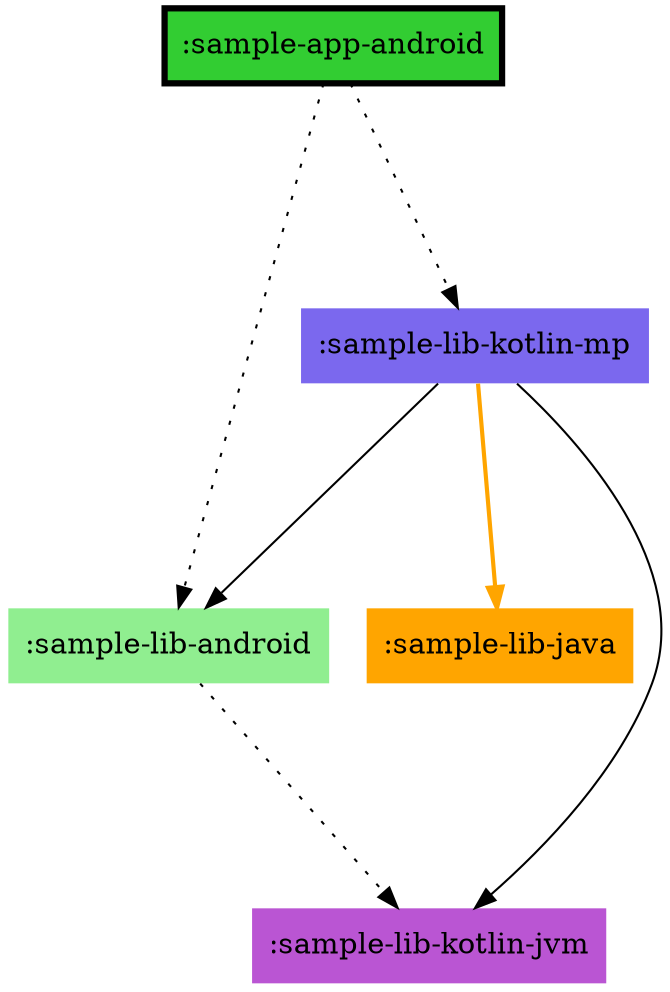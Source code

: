 digraph {
  edge ["arrowhead"="normal","arrowtail"="none"]
  graph ["dpi"="100","fontsize"="30","layout"="dot","ranksep"="1.5","rankdir"="TB"]
  node ["style"="filled"]
  ":sample-app-android" ["fillcolor"="limegreen","penwidth"="3","shape"="box"]
  ":sample-lib-android" ["fillcolor"="lightgreen","shape"="none"]
  ":sample-lib-java" ["fillcolor"="orange","shape"="none"]
  ":sample-lib-kotlin-jvm" ["fillcolor"="mediumorchid","shape"="none"]
  ":sample-lib-kotlin-mp" ["fillcolor"="mediumslateblue","shape"="none"]
  ":sample-app-android" -> ":sample-lib-android" ["style"="dotted"]
  ":sample-app-android" -> ":sample-lib-kotlin-mp" ["style"="dotted"]
  ":sample-lib-android" -> ":sample-lib-kotlin-jvm" ["style"="dotted"]
  ":sample-lib-kotlin-mp" -> ":sample-lib-android" ["style"="solid"]
  ":sample-lib-kotlin-mp" -> ":sample-lib-java" ["style"="bold","color"="orange"]
  ":sample-lib-kotlin-mp" -> ":sample-lib-kotlin-jvm" ["style"="solid"]
}
